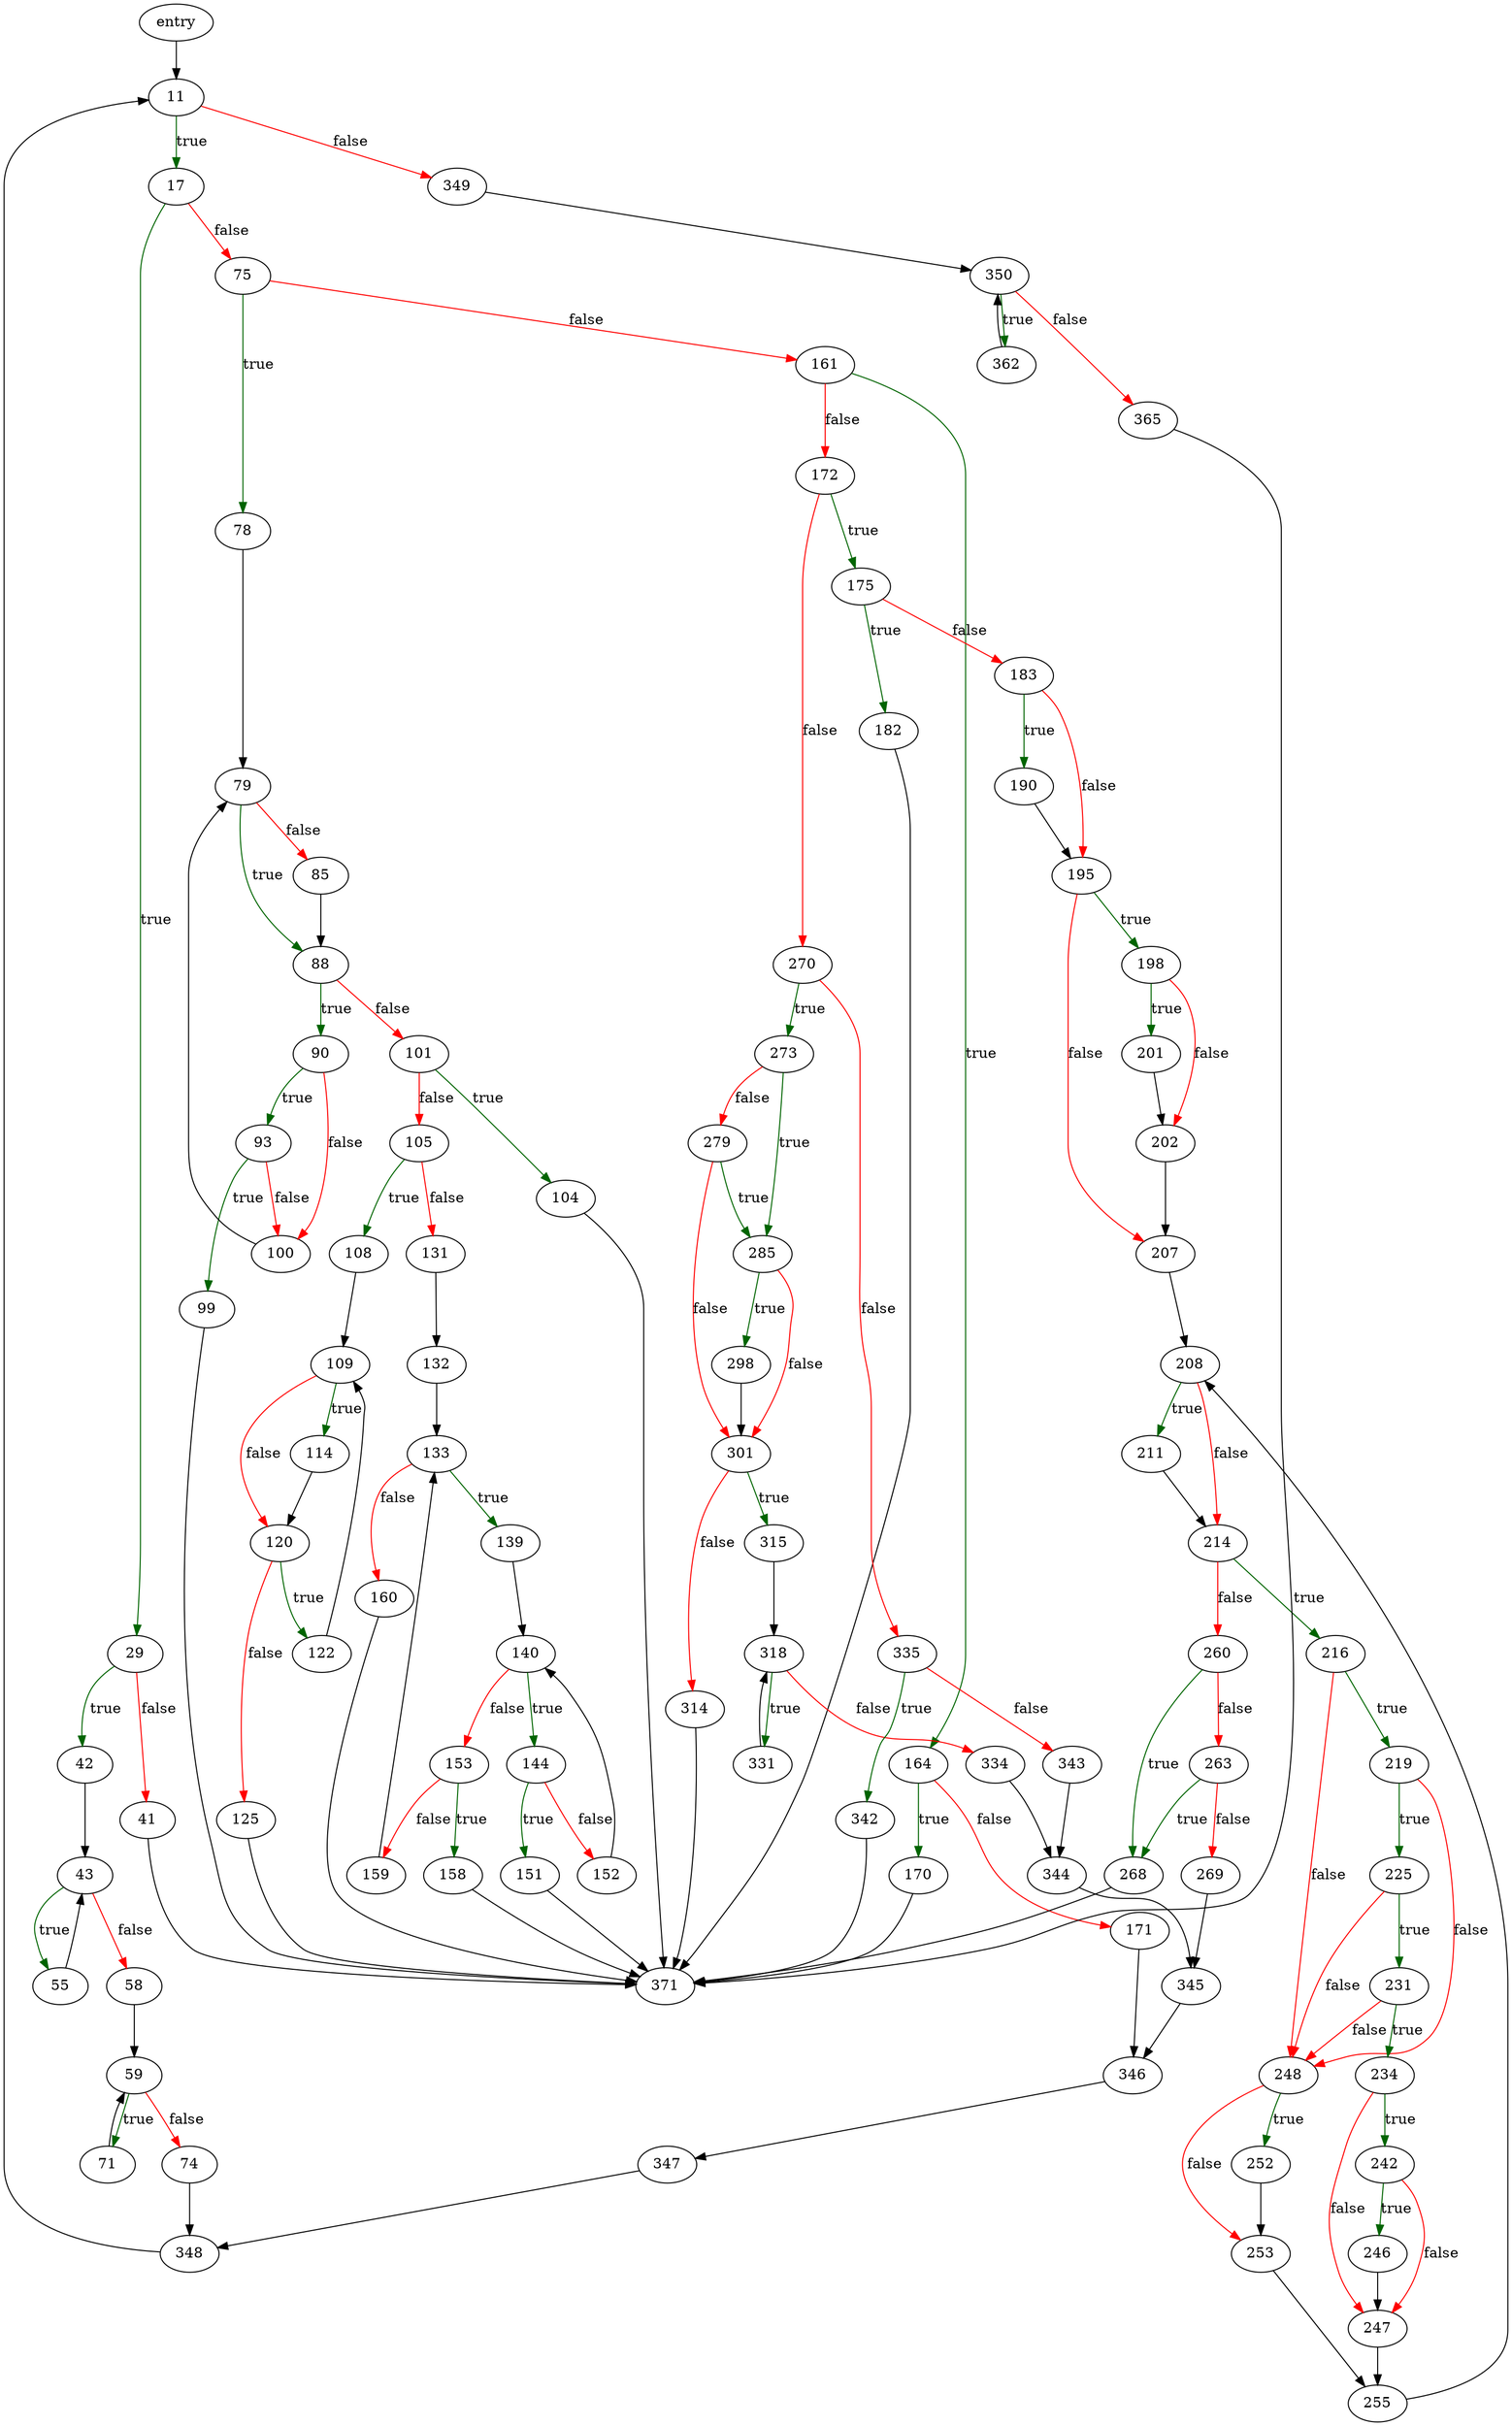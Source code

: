 digraph "testcase_glob" {
	// Node definitions.
	2 [label=entry];
	11;
	17;
	29;
	41;
	42;
	43;
	55;
	58;
	59;
	71;
	74;
	75;
	78;
	79;
	85;
	88;
	90;
	93;
	99;
	100;
	101;
	104;
	105;
	108;
	109;
	114;
	120;
	122;
	125;
	131;
	132;
	133;
	139;
	140;
	144;
	151;
	152;
	153;
	158;
	159;
	160;
	161;
	164;
	170;
	171;
	172;
	175;
	182;
	183;
	190;
	195;
	198;
	201;
	202;
	207;
	208;
	211;
	214;
	216;
	219;
	225;
	231;
	234;
	242;
	246;
	247;
	248;
	252;
	253;
	255;
	260;
	263;
	268;
	269;
	270;
	273;
	279;
	285;
	298;
	301;
	314;
	315;
	318;
	331;
	334;
	335;
	342;
	343;
	344;
	345;
	346;
	347;
	348;
	349;
	350;
	362;
	365;
	371;

	// Edge definitions.
	2 -> 11;
	11 -> 17 [
		color=darkgreen
		label=true
	];
	11 -> 349 [
		color=red
		label=false
	];
	17 -> 29 [
		color=darkgreen
		label=true
	];
	17 -> 75 [
		color=red
		label=false
	];
	29 -> 41 [
		color=red
		label=false
	];
	29 -> 42 [
		color=darkgreen
		label=true
	];
	41 -> 371;
	42 -> 43;
	43 -> 55 [
		color=darkgreen
		label=true
	];
	43 -> 58 [
		color=red
		label=false
	];
	55 -> 43;
	58 -> 59;
	59 -> 71 [
		color=darkgreen
		label=true
	];
	59 -> 74 [
		color=red
		label=false
	];
	71 -> 59;
	74 -> 348;
	75 -> 78 [
		color=darkgreen
		label=true
	];
	75 -> 161 [
		color=red
		label=false
	];
	78 -> 79;
	79 -> 85 [
		color=red
		label=false
	];
	79 -> 88 [
		color=darkgreen
		label=true
	];
	85 -> 88;
	88 -> 90 [
		color=darkgreen
		label=true
	];
	88 -> 101 [
		color=red
		label=false
	];
	90 -> 93 [
		color=darkgreen
		label=true
	];
	90 -> 100 [
		color=red
		label=false
	];
	93 -> 99 [
		color=darkgreen
		label=true
	];
	93 -> 100 [
		color=red
		label=false
	];
	99 -> 371;
	100 -> 79;
	101 -> 104 [
		color=darkgreen
		label=true
	];
	101 -> 105 [
		color=red
		label=false
	];
	104 -> 371;
	105 -> 108 [
		color=darkgreen
		label=true
	];
	105 -> 131 [
		color=red
		label=false
	];
	108 -> 109;
	109 -> 114 [
		color=darkgreen
		label=true
	];
	109 -> 120 [
		color=red
		label=false
	];
	114 -> 120;
	120 -> 122 [
		color=darkgreen
		label=true
	];
	120 -> 125 [
		color=red
		label=false
	];
	122 -> 109;
	125 -> 371;
	131 -> 132;
	132 -> 133;
	133 -> 139 [
		color=darkgreen
		label=true
	];
	133 -> 160 [
		color=red
		label=false
	];
	139 -> 140;
	140 -> 144 [
		color=darkgreen
		label=true
	];
	140 -> 153 [
		color=red
		label=false
	];
	144 -> 151 [
		color=darkgreen
		label=true
	];
	144 -> 152 [
		color=red
		label=false
	];
	151 -> 371;
	152 -> 140;
	153 -> 158 [
		color=darkgreen
		label=true
	];
	153 -> 159 [
		color=red
		label=false
	];
	158 -> 371;
	159 -> 133;
	160 -> 371;
	161 -> 164 [
		color=darkgreen
		label=true
	];
	161 -> 172 [
		color=red
		label=false
	];
	164 -> 170 [
		color=darkgreen
		label=true
	];
	164 -> 171 [
		color=red
		label=false
	];
	170 -> 371;
	171 -> 346;
	172 -> 175 [
		color=darkgreen
		label=true
	];
	172 -> 270 [
		color=red
		label=false
	];
	175 -> 182 [
		color=darkgreen
		label=true
	];
	175 -> 183 [
		color=red
		label=false
	];
	182 -> 371;
	183 -> 190 [
		color=darkgreen
		label=true
	];
	183 -> 195 [
		color=red
		label=false
	];
	190 -> 195;
	195 -> 198 [
		color=darkgreen
		label=true
	];
	195 -> 207 [
		color=red
		label=false
	];
	198 -> 201 [
		color=darkgreen
		label=true
	];
	198 -> 202 [
		color=red
		label=false
	];
	201 -> 202;
	202 -> 207;
	207 -> 208;
	208 -> 211 [
		color=darkgreen
		label=true
	];
	208 -> 214 [
		color=red
		label=false
	];
	211 -> 214;
	214 -> 216 [
		color=darkgreen
		label=true
	];
	214 -> 260 [
		color=red
		label=false
	];
	216 -> 219 [
		color=darkgreen
		label=true
	];
	216 -> 248 [
		color=red
		label=false
	];
	219 -> 225 [
		color=darkgreen
		label=true
	];
	219 -> 248 [
		color=red
		label=false
	];
	225 -> 231 [
		color=darkgreen
		label=true
	];
	225 -> 248 [
		color=red
		label=false
	];
	231 -> 234 [
		color=darkgreen
		label=true
	];
	231 -> 248 [
		color=red
		label=false
	];
	234 -> 242 [
		color=darkgreen
		label=true
	];
	234 -> 247 [
		color=red
		label=false
	];
	242 -> 246 [
		color=darkgreen
		label=true
	];
	242 -> 247 [
		color=red
		label=false
	];
	246 -> 247;
	247 -> 255;
	248 -> 252 [
		color=darkgreen
		label=true
	];
	248 -> 253 [
		color=red
		label=false
	];
	252 -> 253;
	253 -> 255;
	255 -> 208;
	260 -> 263 [
		color=red
		label=false
	];
	260 -> 268 [
		color=darkgreen
		label=true
	];
	263 -> 268 [
		color=darkgreen
		label=true
	];
	263 -> 269 [
		color=red
		label=false
	];
	268 -> 371;
	269 -> 345;
	270 -> 273 [
		color=darkgreen
		label=true
	];
	270 -> 335 [
		color=red
		label=false
	];
	273 -> 279 [
		color=red
		label=false
	];
	273 -> 285 [
		color=darkgreen
		label=true
	];
	279 -> 285 [
		color=darkgreen
		label=true
	];
	279 -> 301 [
		color=red
		label=false
	];
	285 -> 298 [
		color=darkgreen
		label=true
	];
	285 -> 301 [
		color=red
		label=false
	];
	298 -> 301;
	301 -> 314 [
		color=red
		label=false
	];
	301 -> 315 [
		color=darkgreen
		label=true
	];
	314 -> 371;
	315 -> 318;
	318 -> 331 [
		color=darkgreen
		label=true
	];
	318 -> 334 [
		color=red
		label=false
	];
	331 -> 318;
	334 -> 344;
	335 -> 342 [
		color=darkgreen
		label=true
	];
	335 -> 343 [
		color=red
		label=false
	];
	342 -> 371;
	343 -> 344;
	344 -> 345;
	345 -> 346;
	346 -> 347;
	347 -> 348;
	348 -> 11;
	349 -> 350;
	350 -> 362 [
		color=darkgreen
		label=true
	];
	350 -> 365 [
		color=red
		label=false
	];
	362 -> 350;
	365 -> 371;
}